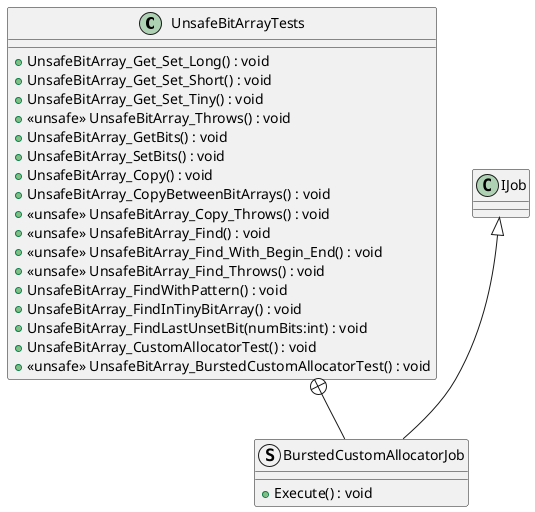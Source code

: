 @startuml
class UnsafeBitArrayTests {
    + UnsafeBitArray_Get_Set_Long() : void
    + UnsafeBitArray_Get_Set_Short() : void
    + UnsafeBitArray_Get_Set_Tiny() : void
    + <<unsafe>> UnsafeBitArray_Throws() : void
    + UnsafeBitArray_GetBits() : void
    + UnsafeBitArray_SetBits() : void
    + UnsafeBitArray_Copy() : void
    + UnsafeBitArray_CopyBetweenBitArrays() : void
    + <<unsafe>> UnsafeBitArray_Copy_Throws() : void
    + <<unsafe>> UnsafeBitArray_Find() : void
    + <<unsafe>> UnsafeBitArray_Find_With_Begin_End() : void
    + <<unsafe>> UnsafeBitArray_Find_Throws() : void
    + UnsafeBitArray_FindWithPattern() : void
    + UnsafeBitArray_FindInTinyBitArray() : void
    + UnsafeBitArray_FindLastUnsetBit(numBits:int) : void
    + UnsafeBitArray_CustomAllocatorTest() : void
    + <<unsafe>> UnsafeBitArray_BurstedCustomAllocatorTest() : void
}
struct BurstedCustomAllocatorJob {
    + Execute() : void
}
UnsafeBitArrayTests +-- BurstedCustomAllocatorJob
IJob <|-- BurstedCustomAllocatorJob
@enduml
